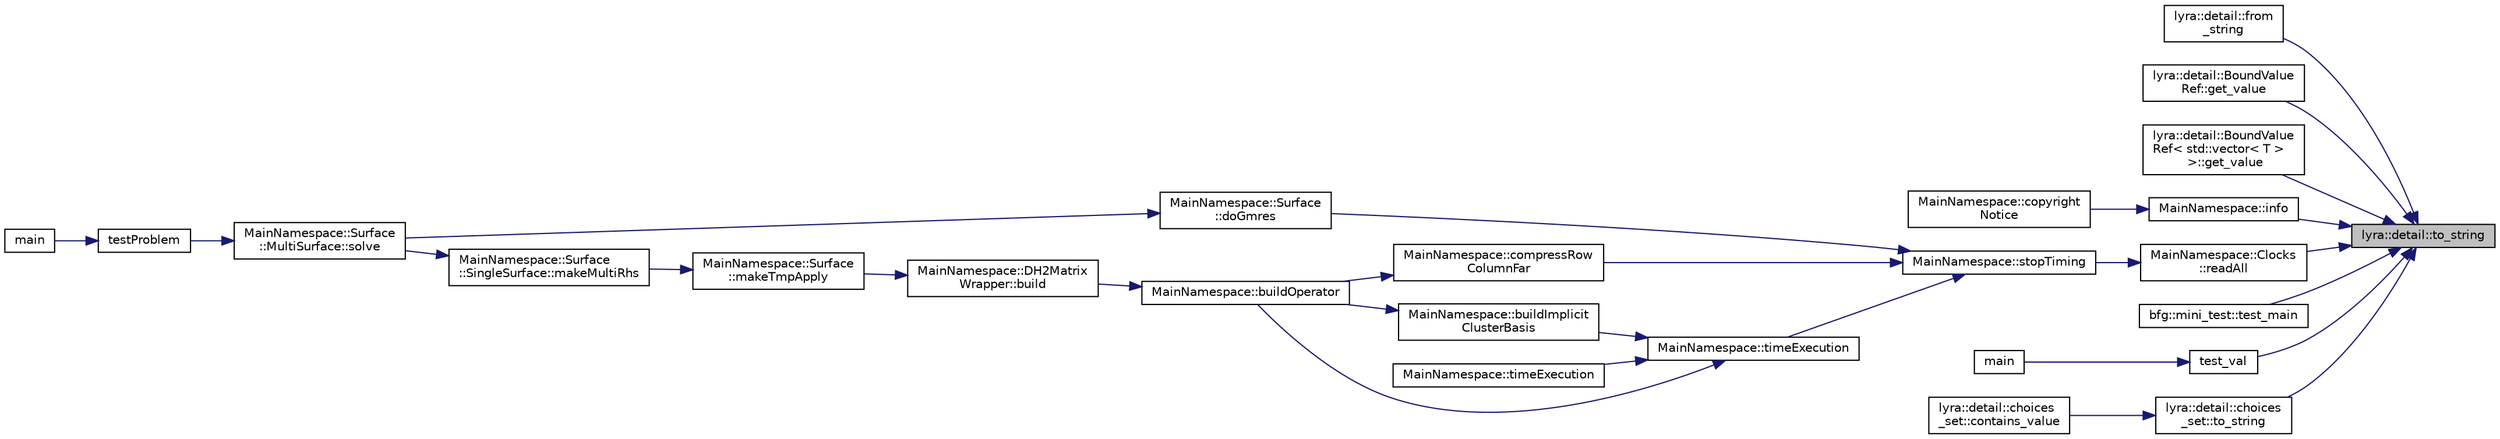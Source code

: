 digraph "lyra::detail::to_string"
{
 // INTERACTIVE_SVG=YES
 // LATEX_PDF_SIZE
  edge [fontname="Helvetica",fontsize="10",labelfontname="Helvetica",labelfontsize="10"];
  node [fontname="Helvetica",fontsize="10",shape=record];
  rankdir="RL";
  Node1 [label="lyra::detail::to_string",height=0.2,width=0.4,color="black", fillcolor="grey75", style="filled", fontcolor="black",tooltip=" "];
  Node1 -> Node2 [dir="back",color="midnightblue",fontsize="10",style="solid",fontname="Helvetica"];
  Node2 [label="lyra::detail::from\l_string",height=0.2,width=0.4,color="black", fillcolor="white", style="filled",URL="$namespacelyra_1_1detail.html#a0454ccfdc3f8adf09a603e9df1caa015",tooltip=" "];
  Node1 -> Node3 [dir="back",color="midnightblue",fontsize="10",style="solid",fontname="Helvetica"];
  Node3 [label="lyra::detail::BoundValue\lRef::get_value",height=0.2,width=0.4,color="black", fillcolor="white", style="filled",URL="$structlyra_1_1detail_1_1_bound_value_ref.html#a3c8ccd74a90c78e7a95efdad016935d1",tooltip=" "];
  Node1 -> Node4 [dir="back",color="midnightblue",fontsize="10",style="solid",fontname="Helvetica"];
  Node4 [label="lyra::detail::BoundValue\lRef\< std::vector\< T \>\l \>::get_value",height=0.2,width=0.4,color="black", fillcolor="white", style="filled",URL="$structlyra_1_1detail_1_1_bound_value_ref_3_01std_1_1vector_3_01_t_01_4_01_4.html#a35828de64304ec074dcb4a1028de0497",tooltip=" "];
  Node1 -> Node5 [dir="back",color="midnightblue",fontsize="10",style="solid",fontname="Helvetica"];
  Node5 [label="MainNamespace::info",height=0.2,width=0.4,color="black", fillcolor="white", style="filled",URL="$namespace_main_namespace.html#adf78e2df8053674479f9eb2824b66f71",tooltip="Library short info."];
  Node5 -> Node6 [dir="back",color="midnightblue",fontsize="10",style="solid",fontname="Helvetica"];
  Node6 [label="MainNamespace::copyright\lNotice",height=0.2,width=0.4,color="black", fillcolor="white", style="filled",URL="$namespace_main_namespace.html#ab1ee88433070ef708357f30fa64f0c6b",tooltip="Library copyright notice."];
  Node1 -> Node7 [dir="back",color="midnightblue",fontsize="10",style="solid",fontname="Helvetica"];
  Node7 [label="MainNamespace::Clocks\l::readAll",height=0.2,width=0.4,color="black", fillcolor="white", style="filled",URL="$class_main_namespace_1_1_clocks.html#ae0f6374bfcfdbb939449238eabb488ab",tooltip=" "];
  Node7 -> Node8 [dir="back",color="midnightblue",fontsize="10",style="solid",fontname="Helvetica"];
  Node8 [label="MainNamespace::stopTiming",height=0.2,width=0.4,color="black", fillcolor="white", style="filled",URL="$namespace_main_namespace.html#a03589b500835850f32276c9983678dc8",tooltip=" "];
  Node8 -> Node9 [dir="back",color="midnightblue",fontsize="10",style="solid",fontname="Helvetica"];
  Node9 [label="MainNamespace::compressRow\lColumnFar",height=0.2,width=0.4,color="black", fillcolor="white", style="filled",URL="$namespace_main_namespace.html#ab0c0b0cb1d9d667bc93cb8e377796c8a",tooltip=" "];
  Node9 -> Node10 [dir="back",color="midnightblue",fontsize="10",style="solid",fontname="Helvetica"];
  Node10 [label="MainNamespace::buildOperator",height=0.2,width=0.4,color="black", fillcolor="white", style="filled",URL="$namespace_main_namespace.html#aaa553a0feb6a9e785dce2ea7c2f25481",tooltip="Build a dh2matrix for the operator described by bemDescription, using the given clusters."];
  Node10 -> Node11 [dir="back",color="midnightblue",fontsize="10",style="solid",fontname="Helvetica"];
  Node11 [label="MainNamespace::DH2Matrix\lWrapper::build",height=0.2,width=0.4,color="black", fillcolor="white", style="filled",URL="$class_main_namespace_1_1_d_h2_matrix_wrapper.html#a8b3117680075ec79bc0500f3e901b133",tooltip="Take ownership of, the pointer to the bem description and build the matrix and all needed data struct..."];
  Node11 -> Node12 [dir="back",color="midnightblue",fontsize="10",style="solid",fontname="Helvetica"];
  Node12 [label="MainNamespace::Surface\l::makeTmpApply",height=0.2,width=0.4,color="black", fillcolor="white", style="filled",URL="$namespace_main_namespace_1_1_surface.html#a7e821744eeb79cb1faa8468d53cb7c1e",tooltip=" "];
  Node12 -> Node13 [dir="back",color="midnightblue",fontsize="10",style="solid",fontname="Helvetica"];
  Node13 [label="MainNamespace::Surface\l::SingleSurface::makeMultiRhs",height=0.2,width=0.4,color="black", fillcolor="white", style="filled",URL="$class_main_namespace_1_1_surface_1_1_single_surface.html#a3321422c36eccd213cfc48823a9f54d7",tooltip="Project the offset on the current mesh, then use it to compute the right-hand side."];
  Node13 -> Node14 [dir="back",color="midnightblue",fontsize="10",style="solid",fontname="Helvetica"];
  Node14 [label="MainNamespace::Surface\l::MultiSurface::solve",height=0.2,width=0.4,color="black", fillcolor="white", style="filled",URL="$class_main_namespace_1_1_surface_1_1_multi_surface.html#a8839f7e49575079e39fbb95a692772a5",tooltip="Compute the right-hand side, the operators, then solve the linear system."];
  Node14 -> Node15 [dir="back",color="midnightblue",fontsize="10",style="solid",fontname="Helvetica"];
  Node15 [label="testProblem",height=0.2,width=0.4,color="black", fillcolor="white", style="filled",URL="$main_8cpp.html#a5d68713f22d1b3e2495b15d107ea7d21",tooltip=" "];
  Node15 -> Node16 [dir="back",color="midnightblue",fontsize="10",style="solid",fontname="Helvetica"];
  Node16 [label="main",height=0.2,width=0.4,color="black", fillcolor="white", style="filled",URL="$main_8cpp.html#a3c04138a5bfe5d72780bb7e82a18e627",tooltip=" "];
  Node8 -> Node17 [dir="back",color="midnightblue",fontsize="10",style="solid",fontname="Helvetica"];
  Node17 [label="MainNamespace::Surface\l::doGmres",height=0.2,width=0.4,color="black", fillcolor="white", style="filled",URL="$namespace_main_namespace_1_1_surface.html#a9db507bc2f601fff92d0383899185f61",tooltip=" "];
  Node17 -> Node14 [dir="back",color="midnightblue",fontsize="10",style="solid",fontname="Helvetica"];
  Node8 -> Node18 [dir="back",color="midnightblue",fontsize="10",style="solid",fontname="Helvetica"];
  Node18 [label="MainNamespace::timeExecution",height=0.2,width=0.4,color="black", fillcolor="white", style="filled",URL="$namespace_main_namespace.html#af2de50bf4da80fb75ac77bb7bdce2f40",tooltip=" "];
  Node18 -> Node19 [dir="back",color="midnightblue",fontsize="10",style="solid",fontname="Helvetica"];
  Node19 [label="MainNamespace::buildImplicit\lClusterBasis",height=0.2,width=0.4,color="black", fillcolor="white", style="filled",URL="$namespace_main_namespace.html#a8d8fdac50b5e686e19890836bb305791",tooltip=" "];
  Node19 -> Node10 [dir="back",color="midnightblue",fontsize="10",style="solid",fontname="Helvetica"];
  Node18 -> Node10 [dir="back",color="midnightblue",fontsize="10",style="solid",fontname="Helvetica"];
  Node18 -> Node20 [dir="back",color="midnightblue",fontsize="10",style="solid",fontname="Helvetica"];
  Node20 [label="MainNamespace::timeExecution",height=0.2,width=0.4,color="black", fillcolor="white", style="filled",URL="$namespace_main_namespace.html#a7fbb3fdb876e764946fb04b8330feac7",tooltip=" "];
  Node1 -> Node21 [dir="back",color="midnightblue",fontsize="10",style="solid",fontname="Helvetica"];
  Node21 [label="bfg::mini_test::test_main",height=0.2,width=0.4,color="black", fillcolor="white", style="filled",URL="$namespacebfg_1_1mini__test.html#a1c637d3e4ee1dcc284279eecaf4d6ed1",tooltip=" "];
  Node1 -> Node22 [dir="back",color="midnightblue",fontsize="10",style="solid",fontname="Helvetica"];
  Node22 [label="test_val",height=0.2,width=0.4,color="black", fillcolor="white", style="filled",URL="$values__run__test_8cpp.html#a62c5a6cdfec8c364869ca33c65c3d4e6",tooltip=" "];
  Node22 -> Node23 [dir="back",color="midnightblue",fontsize="10",style="solid",fontname="Helvetica"];
  Node23 [label="main",height=0.2,width=0.4,color="black", fillcolor="white", style="filled",URL="$values__run__test_8cpp.html#ae66f6b31b5ad750f1fe042a706a4e3d4",tooltip=" "];
  Node1 -> Node24 [dir="back",color="midnightblue",fontsize="10",style="solid",fontname="Helvetica"];
  Node24 [label="lyra::detail::choices\l_set::to_string",height=0.2,width=0.4,color="black", fillcolor="white", style="filled",URL="$structlyra_1_1detail_1_1choices__set.html#a151dcfea9dda455e52eb5eb8e4cb2a34",tooltip=" "];
  Node24 -> Node25 [dir="back",color="midnightblue",fontsize="10",style="solid",fontname="Helvetica"];
  Node25 [label="lyra::detail::choices\l_set::contains_value",height=0.2,width=0.4,color="black", fillcolor="white", style="filled",URL="$structlyra_1_1detail_1_1choices__set.html#a2a78ba4d2bf13c9be72cdb9f075ac58b",tooltip=" "];
}
